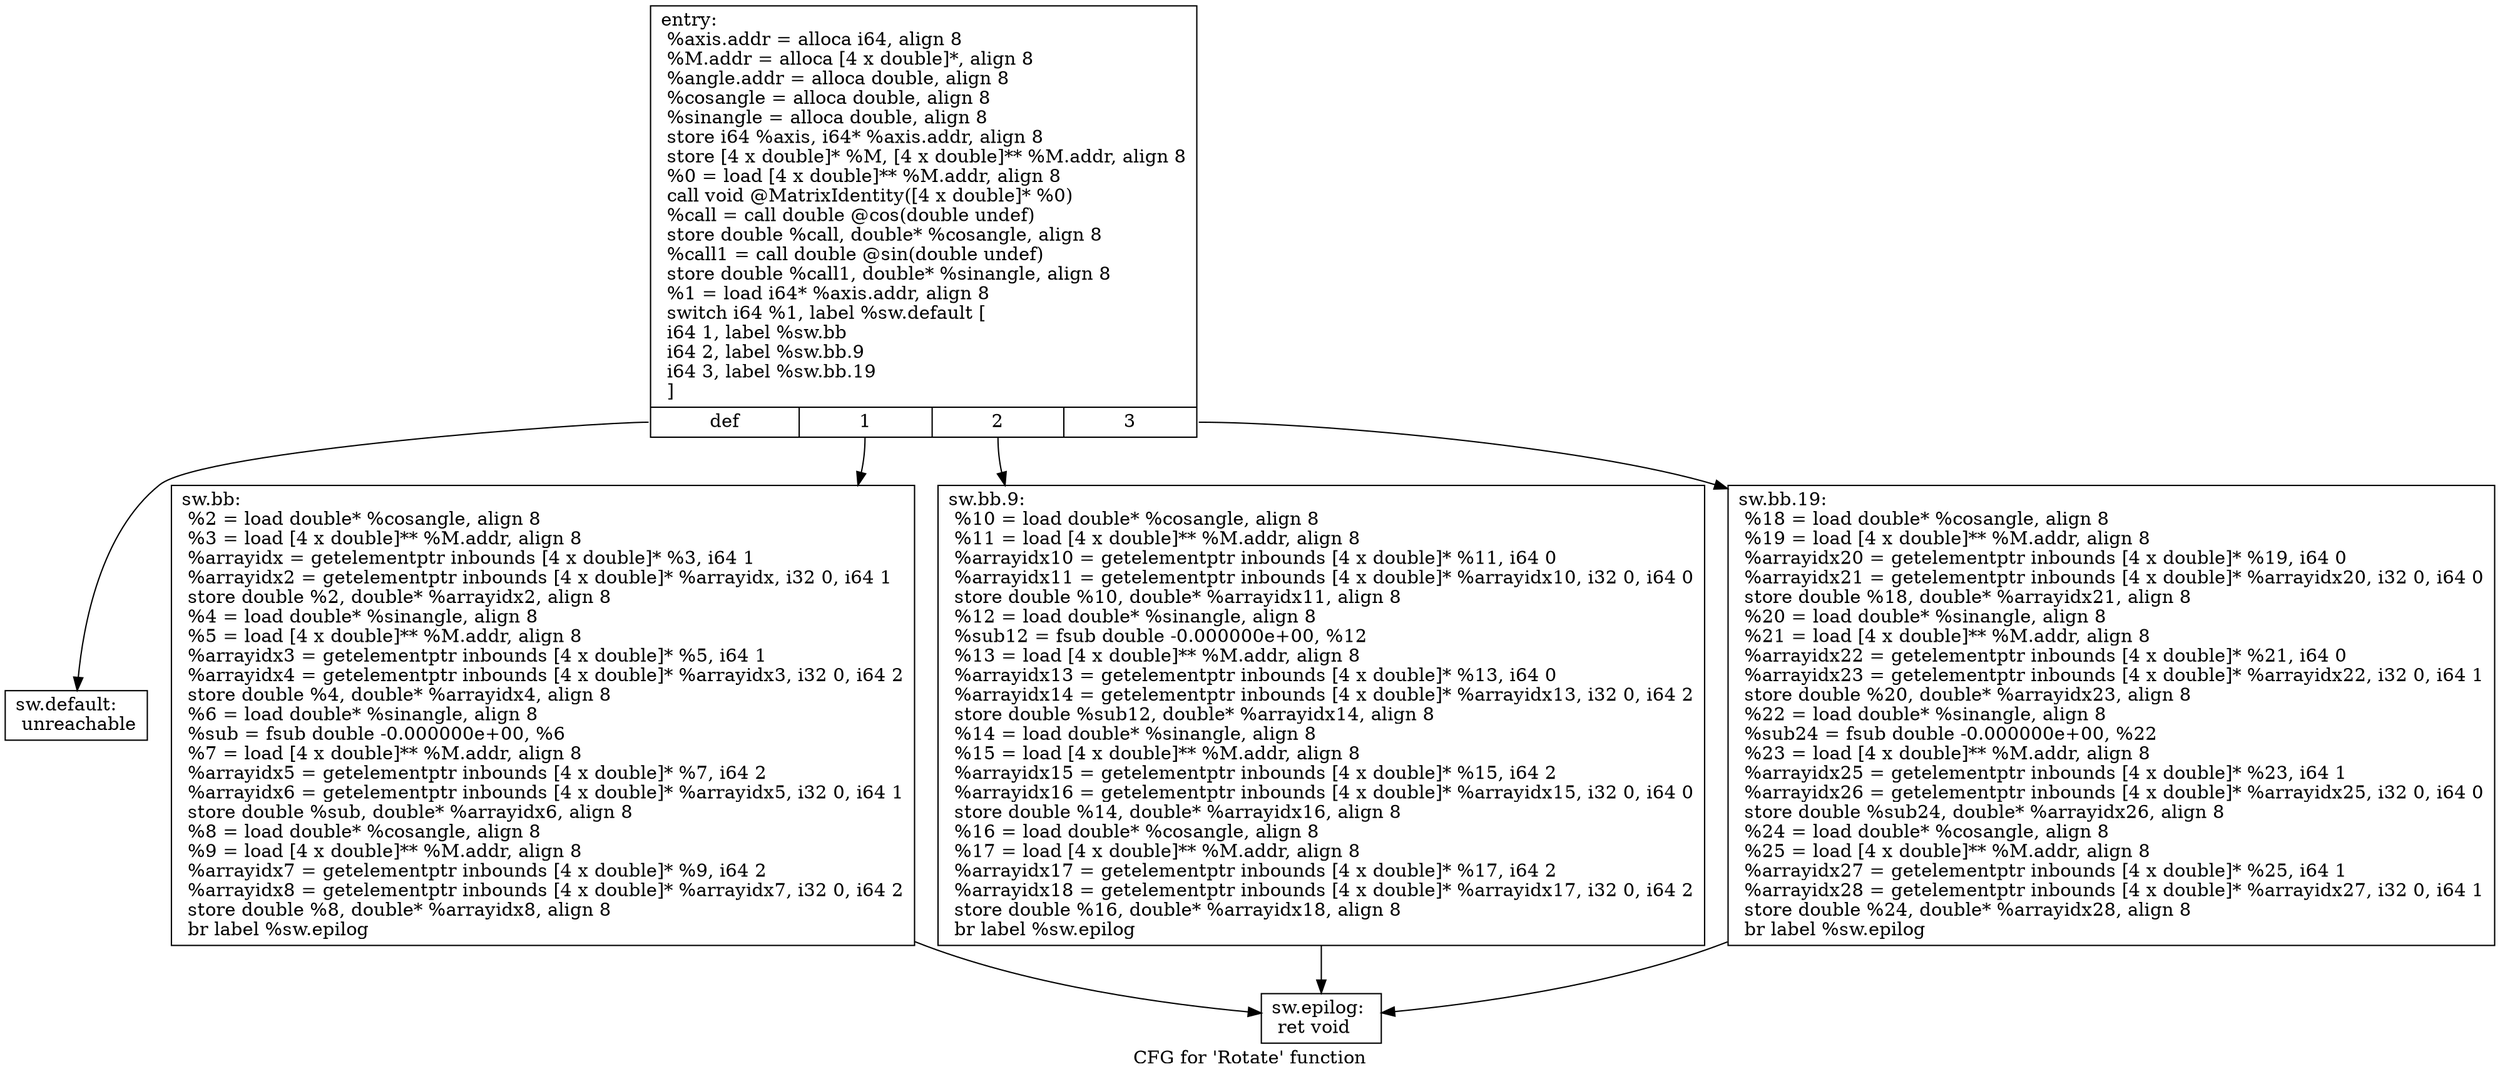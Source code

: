 digraph "CFG for 'Rotate' function" {
	label="CFG for 'Rotate' function";

	Node0x5feed10 [shape=record,label="{entry:\l  %axis.addr = alloca i64, align 8\l  %M.addr = alloca [4 x double]*, align 8\l  %angle.addr = alloca double, align 8\l  %cosangle = alloca double, align 8\l  %sinangle = alloca double, align 8\l  store i64 %axis, i64* %axis.addr, align 8\l  store [4 x double]* %M, [4 x double]** %M.addr, align 8\l  %0 = load [4 x double]** %M.addr, align 8\l  call void @MatrixIdentity([4 x double]* %0)\l  %call = call double @cos(double undef)\l  store double %call, double* %cosangle, align 8\l  %call1 = call double @sin(double undef)\l  store double %call1, double* %sinangle, align 8\l  %1 = load i64* %axis.addr, align 8\l  switch i64 %1, label %sw.default [\l    i64 1, label %sw.bb\l    i64 2, label %sw.bb.9\l    i64 3, label %sw.bb.19\l  ]\l|{<s0>def|<s1>1|<s2>2|<s3>3}}"];
	Node0x5feed10:s0 -> Node0x5feee50;
	Node0x5feed10:s1 -> Node0x5feed60;
	Node0x5feed10:s2 -> Node0x5feedb0;
	Node0x5feed10:s3 -> Node0x5feee00;
	Node0x5feed60 [shape=record,label="{sw.bb:                                            \l  %2 = load double* %cosangle, align 8\l  %3 = load [4 x double]** %M.addr, align 8\l  %arrayidx = getelementptr inbounds [4 x double]* %3, i64 1\l  %arrayidx2 = getelementptr inbounds [4 x double]* %arrayidx, i32 0, i64 1\l  store double %2, double* %arrayidx2, align 8\l  %4 = load double* %sinangle, align 8\l  %5 = load [4 x double]** %M.addr, align 8\l  %arrayidx3 = getelementptr inbounds [4 x double]* %5, i64 1\l  %arrayidx4 = getelementptr inbounds [4 x double]* %arrayidx3, i32 0, i64 2\l  store double %4, double* %arrayidx4, align 8\l  %6 = load double* %sinangle, align 8\l  %sub = fsub double -0.000000e+00, %6\l  %7 = load [4 x double]** %M.addr, align 8\l  %arrayidx5 = getelementptr inbounds [4 x double]* %7, i64 2\l  %arrayidx6 = getelementptr inbounds [4 x double]* %arrayidx5, i32 0, i64 1\l  store double %sub, double* %arrayidx6, align 8\l  %8 = load double* %cosangle, align 8\l  %9 = load [4 x double]** %M.addr, align 8\l  %arrayidx7 = getelementptr inbounds [4 x double]* %9, i64 2\l  %arrayidx8 = getelementptr inbounds [4 x double]* %arrayidx7, i32 0, i64 2\l  store double %8, double* %arrayidx8, align 8\l  br label %sw.epilog\l}"];
	Node0x5feed60 -> Node0x5feeea0;
	Node0x5feedb0 [shape=record,label="{sw.bb.9:                                          \l  %10 = load double* %cosangle, align 8\l  %11 = load [4 x double]** %M.addr, align 8\l  %arrayidx10 = getelementptr inbounds [4 x double]* %11, i64 0\l  %arrayidx11 = getelementptr inbounds [4 x double]* %arrayidx10, i32 0, i64 0\l  store double %10, double* %arrayidx11, align 8\l  %12 = load double* %sinangle, align 8\l  %sub12 = fsub double -0.000000e+00, %12\l  %13 = load [4 x double]** %M.addr, align 8\l  %arrayidx13 = getelementptr inbounds [4 x double]* %13, i64 0\l  %arrayidx14 = getelementptr inbounds [4 x double]* %arrayidx13, i32 0, i64 2\l  store double %sub12, double* %arrayidx14, align 8\l  %14 = load double* %sinangle, align 8\l  %15 = load [4 x double]** %M.addr, align 8\l  %arrayidx15 = getelementptr inbounds [4 x double]* %15, i64 2\l  %arrayidx16 = getelementptr inbounds [4 x double]* %arrayidx15, i32 0, i64 0\l  store double %14, double* %arrayidx16, align 8\l  %16 = load double* %cosangle, align 8\l  %17 = load [4 x double]** %M.addr, align 8\l  %arrayidx17 = getelementptr inbounds [4 x double]* %17, i64 2\l  %arrayidx18 = getelementptr inbounds [4 x double]* %arrayidx17, i32 0, i64 2\l  store double %16, double* %arrayidx18, align 8\l  br label %sw.epilog\l}"];
	Node0x5feedb0 -> Node0x5feeea0;
	Node0x5feee00 [shape=record,label="{sw.bb.19:                                         \l  %18 = load double* %cosangle, align 8\l  %19 = load [4 x double]** %M.addr, align 8\l  %arrayidx20 = getelementptr inbounds [4 x double]* %19, i64 0\l  %arrayidx21 = getelementptr inbounds [4 x double]* %arrayidx20, i32 0, i64 0\l  store double %18, double* %arrayidx21, align 8\l  %20 = load double* %sinangle, align 8\l  %21 = load [4 x double]** %M.addr, align 8\l  %arrayidx22 = getelementptr inbounds [4 x double]* %21, i64 0\l  %arrayidx23 = getelementptr inbounds [4 x double]* %arrayidx22, i32 0, i64 1\l  store double %20, double* %arrayidx23, align 8\l  %22 = load double* %sinangle, align 8\l  %sub24 = fsub double -0.000000e+00, %22\l  %23 = load [4 x double]** %M.addr, align 8\l  %arrayidx25 = getelementptr inbounds [4 x double]* %23, i64 1\l  %arrayidx26 = getelementptr inbounds [4 x double]* %arrayidx25, i32 0, i64 0\l  store double %sub24, double* %arrayidx26, align 8\l  %24 = load double* %cosangle, align 8\l  %25 = load [4 x double]** %M.addr, align 8\l  %arrayidx27 = getelementptr inbounds [4 x double]* %25, i64 1\l  %arrayidx28 = getelementptr inbounds [4 x double]* %arrayidx27, i32 0, i64 1\l  store double %24, double* %arrayidx28, align 8\l  br label %sw.epilog\l}"];
	Node0x5feee00 -> Node0x5feeea0;
	Node0x5feee50 [shape=record,label="{sw.default:                                       \l  unreachable\l}"];
	Node0x5feeea0 [shape=record,label="{sw.epilog:                                        \l  ret void\l}"];
}
